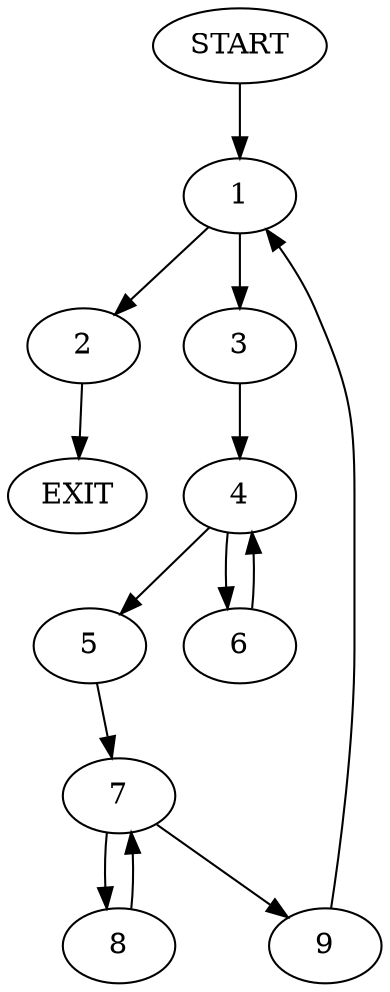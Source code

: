 digraph {
0 [label="START"]
10 [label="EXIT"]
0 -> 1
1 -> 2
1 -> 3
3 -> 4
2 -> 10
4 -> 5
4 -> 6
6 -> 4
5 -> 7
7 -> 8
7 -> 9
9 -> 1
8 -> 7
}
